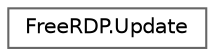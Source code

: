 digraph "Graphical Class Hierarchy"
{
 // LATEX_PDF_SIZE
  bgcolor="transparent";
  edge [fontname=Helvetica,fontsize=10,labelfontname=Helvetica,labelfontsize=10];
  node [fontname=Helvetica,fontsize=10,shape=box,height=0.2,width=0.4];
  rankdir="LR";
  Node0 [id="Node000000",label="FreeRDP.Update",height=0.2,width=0.4,color="grey40", fillcolor="white", style="filled",URL="$class_free_r_d_p_1_1_update.html",tooltip=" "];
}
